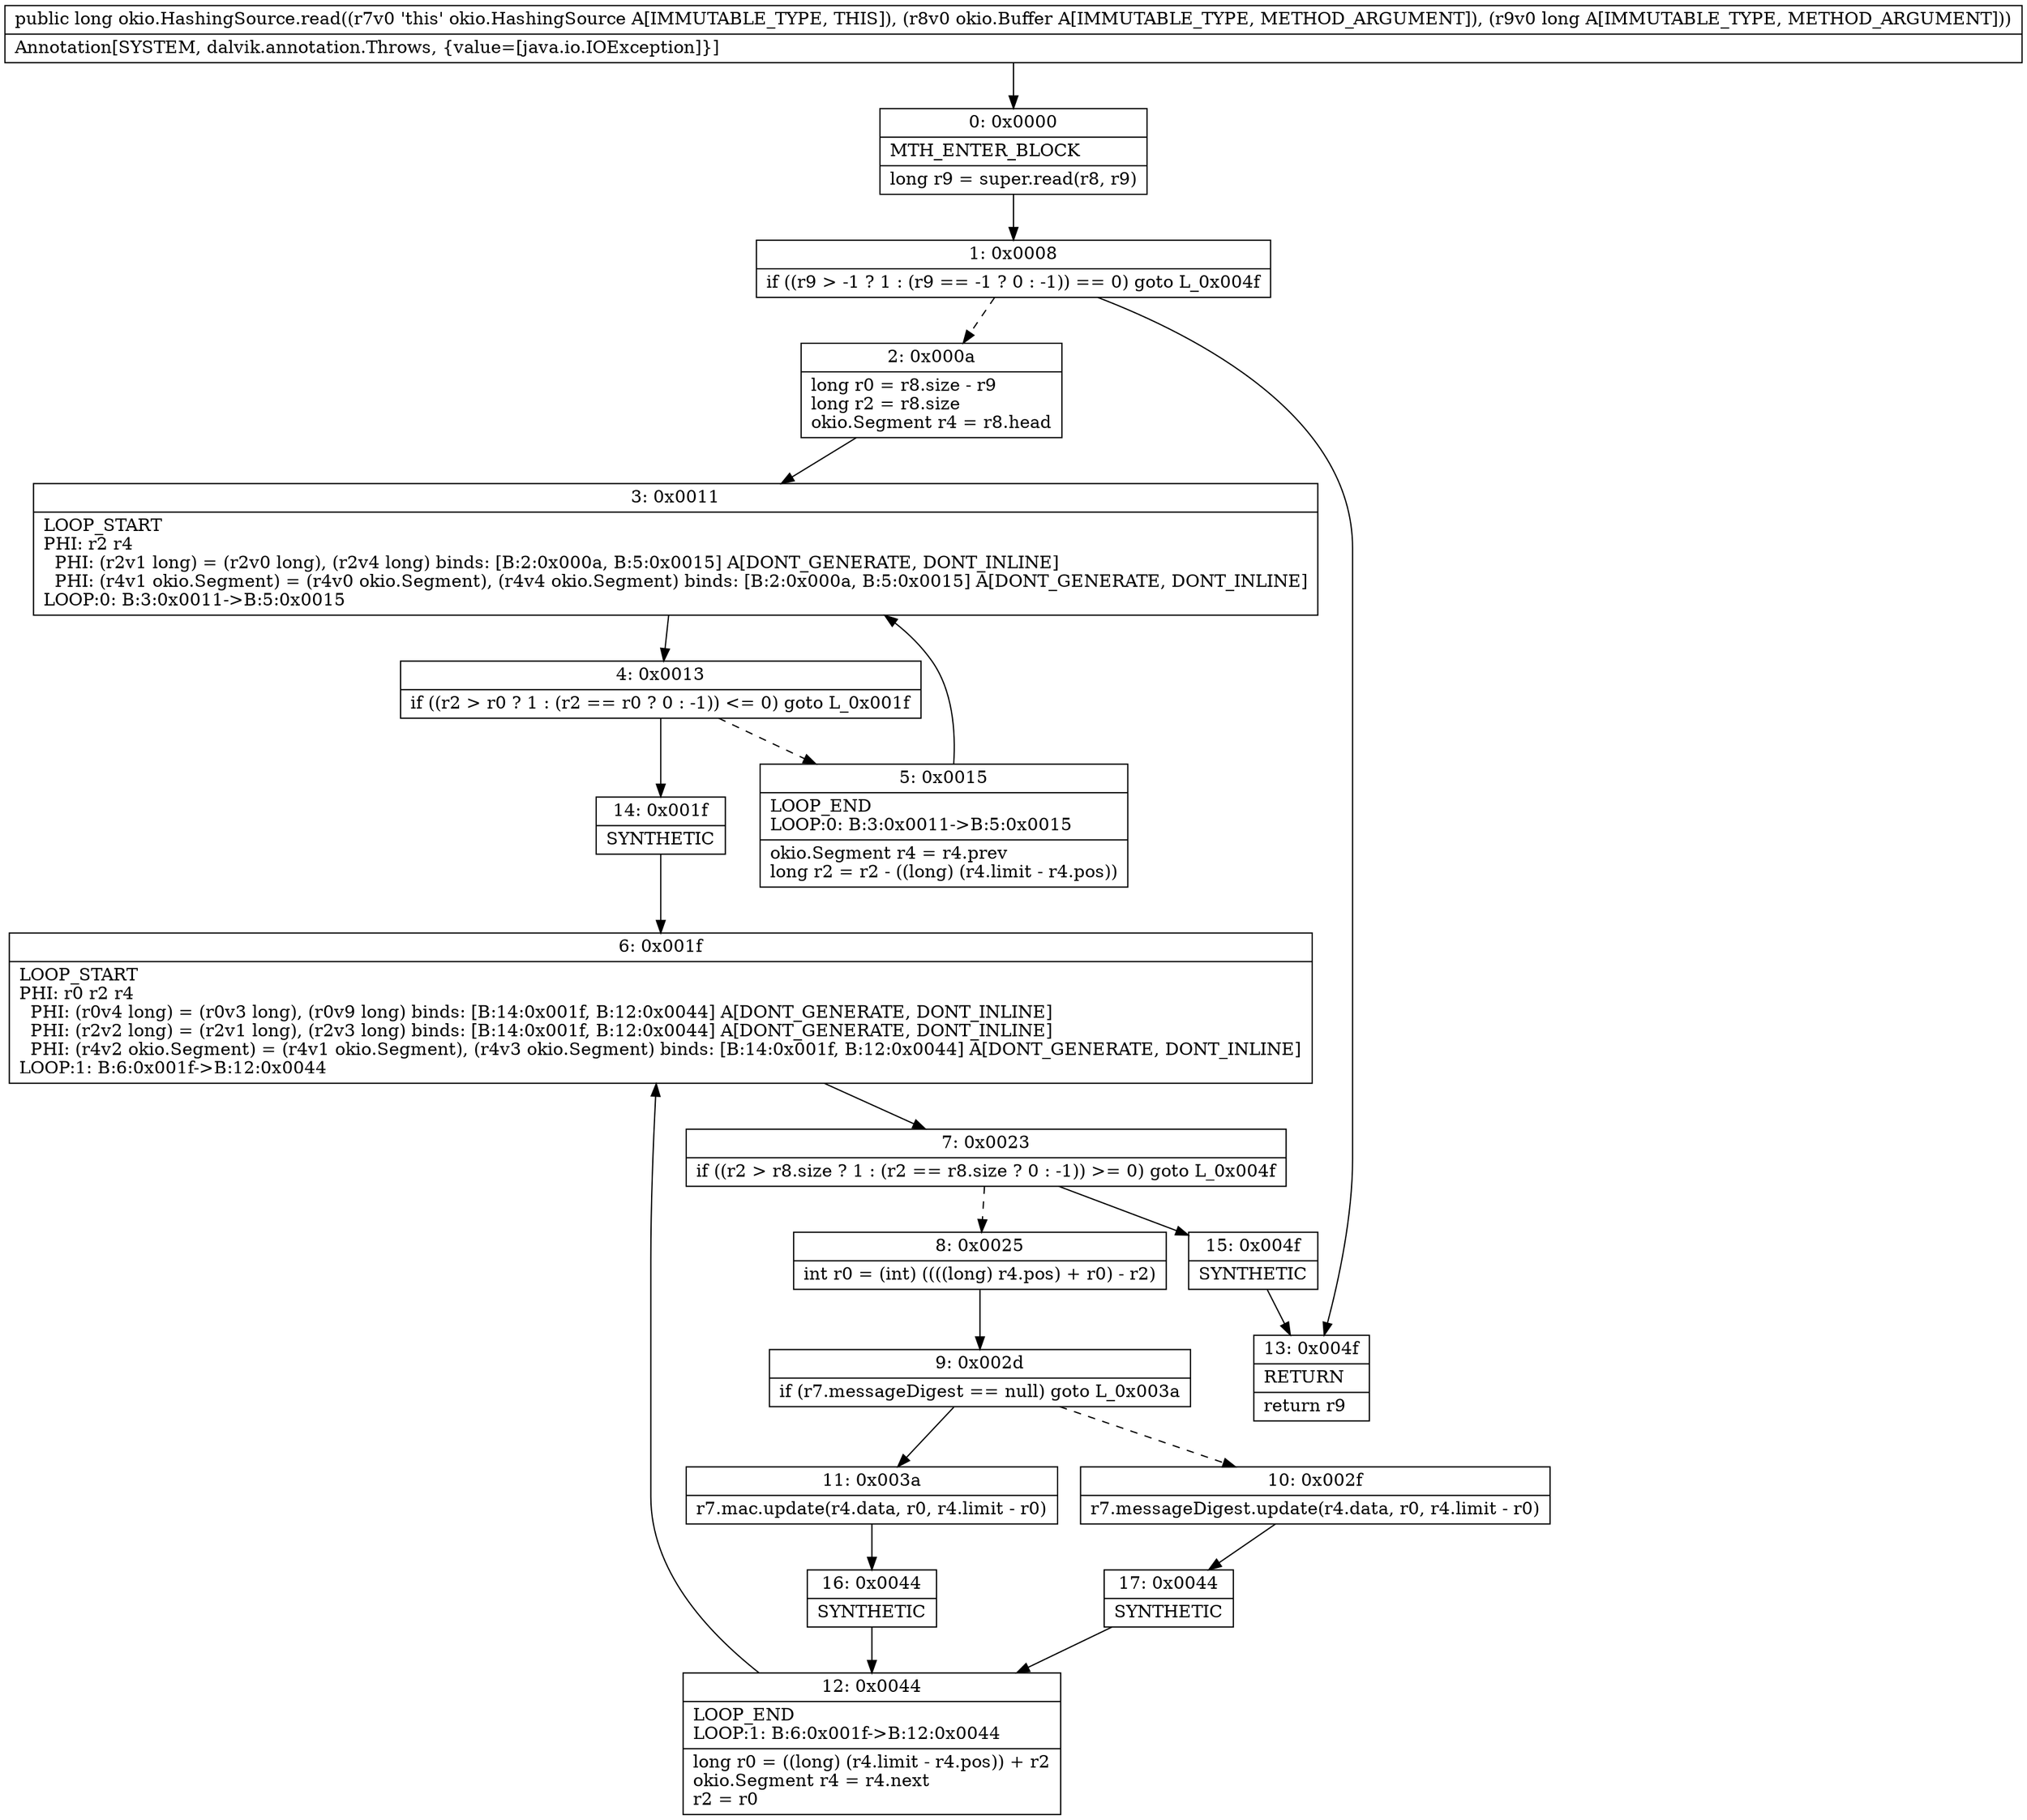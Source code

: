 digraph "CFG forokio.HashingSource.read(Lokio\/Buffer;J)J" {
Node_0 [shape=record,label="{0\:\ 0x0000|MTH_ENTER_BLOCK\l|long r9 = super.read(r8, r9)\l}"];
Node_1 [shape=record,label="{1\:\ 0x0008|if ((r9 \> \-1 ? 1 : (r9 == \-1 ? 0 : \-1)) == 0) goto L_0x004f\l}"];
Node_2 [shape=record,label="{2\:\ 0x000a|long r0 = r8.size \- r9\llong r2 = r8.size\lokio.Segment r4 = r8.head\l}"];
Node_3 [shape=record,label="{3\:\ 0x0011|LOOP_START\lPHI: r2 r4 \l  PHI: (r2v1 long) = (r2v0 long), (r2v4 long) binds: [B:2:0x000a, B:5:0x0015] A[DONT_GENERATE, DONT_INLINE]\l  PHI: (r4v1 okio.Segment) = (r4v0 okio.Segment), (r4v4 okio.Segment) binds: [B:2:0x000a, B:5:0x0015] A[DONT_GENERATE, DONT_INLINE]\lLOOP:0: B:3:0x0011\-\>B:5:0x0015\l}"];
Node_4 [shape=record,label="{4\:\ 0x0013|if ((r2 \> r0 ? 1 : (r2 == r0 ? 0 : \-1)) \<= 0) goto L_0x001f\l}"];
Node_5 [shape=record,label="{5\:\ 0x0015|LOOP_END\lLOOP:0: B:3:0x0011\-\>B:5:0x0015\l|okio.Segment r4 = r4.prev\llong r2 = r2 \- ((long) (r4.limit \- r4.pos))\l}"];
Node_6 [shape=record,label="{6\:\ 0x001f|LOOP_START\lPHI: r0 r2 r4 \l  PHI: (r0v4 long) = (r0v3 long), (r0v9 long) binds: [B:14:0x001f, B:12:0x0044] A[DONT_GENERATE, DONT_INLINE]\l  PHI: (r2v2 long) = (r2v1 long), (r2v3 long) binds: [B:14:0x001f, B:12:0x0044] A[DONT_GENERATE, DONT_INLINE]\l  PHI: (r4v2 okio.Segment) = (r4v1 okio.Segment), (r4v3 okio.Segment) binds: [B:14:0x001f, B:12:0x0044] A[DONT_GENERATE, DONT_INLINE]\lLOOP:1: B:6:0x001f\-\>B:12:0x0044\l}"];
Node_7 [shape=record,label="{7\:\ 0x0023|if ((r2 \> r8.size ? 1 : (r2 == r8.size ? 0 : \-1)) \>= 0) goto L_0x004f\l}"];
Node_8 [shape=record,label="{8\:\ 0x0025|int r0 = (int) ((((long) r4.pos) + r0) \- r2)\l}"];
Node_9 [shape=record,label="{9\:\ 0x002d|if (r7.messageDigest == null) goto L_0x003a\l}"];
Node_10 [shape=record,label="{10\:\ 0x002f|r7.messageDigest.update(r4.data, r0, r4.limit \- r0)\l}"];
Node_11 [shape=record,label="{11\:\ 0x003a|r7.mac.update(r4.data, r0, r4.limit \- r0)\l}"];
Node_12 [shape=record,label="{12\:\ 0x0044|LOOP_END\lLOOP:1: B:6:0x001f\-\>B:12:0x0044\l|long r0 = ((long) (r4.limit \- r4.pos)) + r2\lokio.Segment r4 = r4.next\lr2 = r0\l}"];
Node_13 [shape=record,label="{13\:\ 0x004f|RETURN\l|return r9\l}"];
Node_14 [shape=record,label="{14\:\ 0x001f|SYNTHETIC\l}"];
Node_15 [shape=record,label="{15\:\ 0x004f|SYNTHETIC\l}"];
Node_16 [shape=record,label="{16\:\ 0x0044|SYNTHETIC\l}"];
Node_17 [shape=record,label="{17\:\ 0x0044|SYNTHETIC\l}"];
MethodNode[shape=record,label="{public long okio.HashingSource.read((r7v0 'this' okio.HashingSource A[IMMUTABLE_TYPE, THIS]), (r8v0 okio.Buffer A[IMMUTABLE_TYPE, METHOD_ARGUMENT]), (r9v0 long A[IMMUTABLE_TYPE, METHOD_ARGUMENT]))  | Annotation[SYSTEM, dalvik.annotation.Throws, \{value=[java.io.IOException]\}]\l}"];
MethodNode -> Node_0;
Node_0 -> Node_1;
Node_1 -> Node_2[style=dashed];
Node_1 -> Node_13;
Node_2 -> Node_3;
Node_3 -> Node_4;
Node_4 -> Node_5[style=dashed];
Node_4 -> Node_14;
Node_5 -> Node_3;
Node_6 -> Node_7;
Node_7 -> Node_8[style=dashed];
Node_7 -> Node_15;
Node_8 -> Node_9;
Node_9 -> Node_10[style=dashed];
Node_9 -> Node_11;
Node_10 -> Node_17;
Node_11 -> Node_16;
Node_12 -> Node_6;
Node_14 -> Node_6;
Node_15 -> Node_13;
Node_16 -> Node_12;
Node_17 -> Node_12;
}

